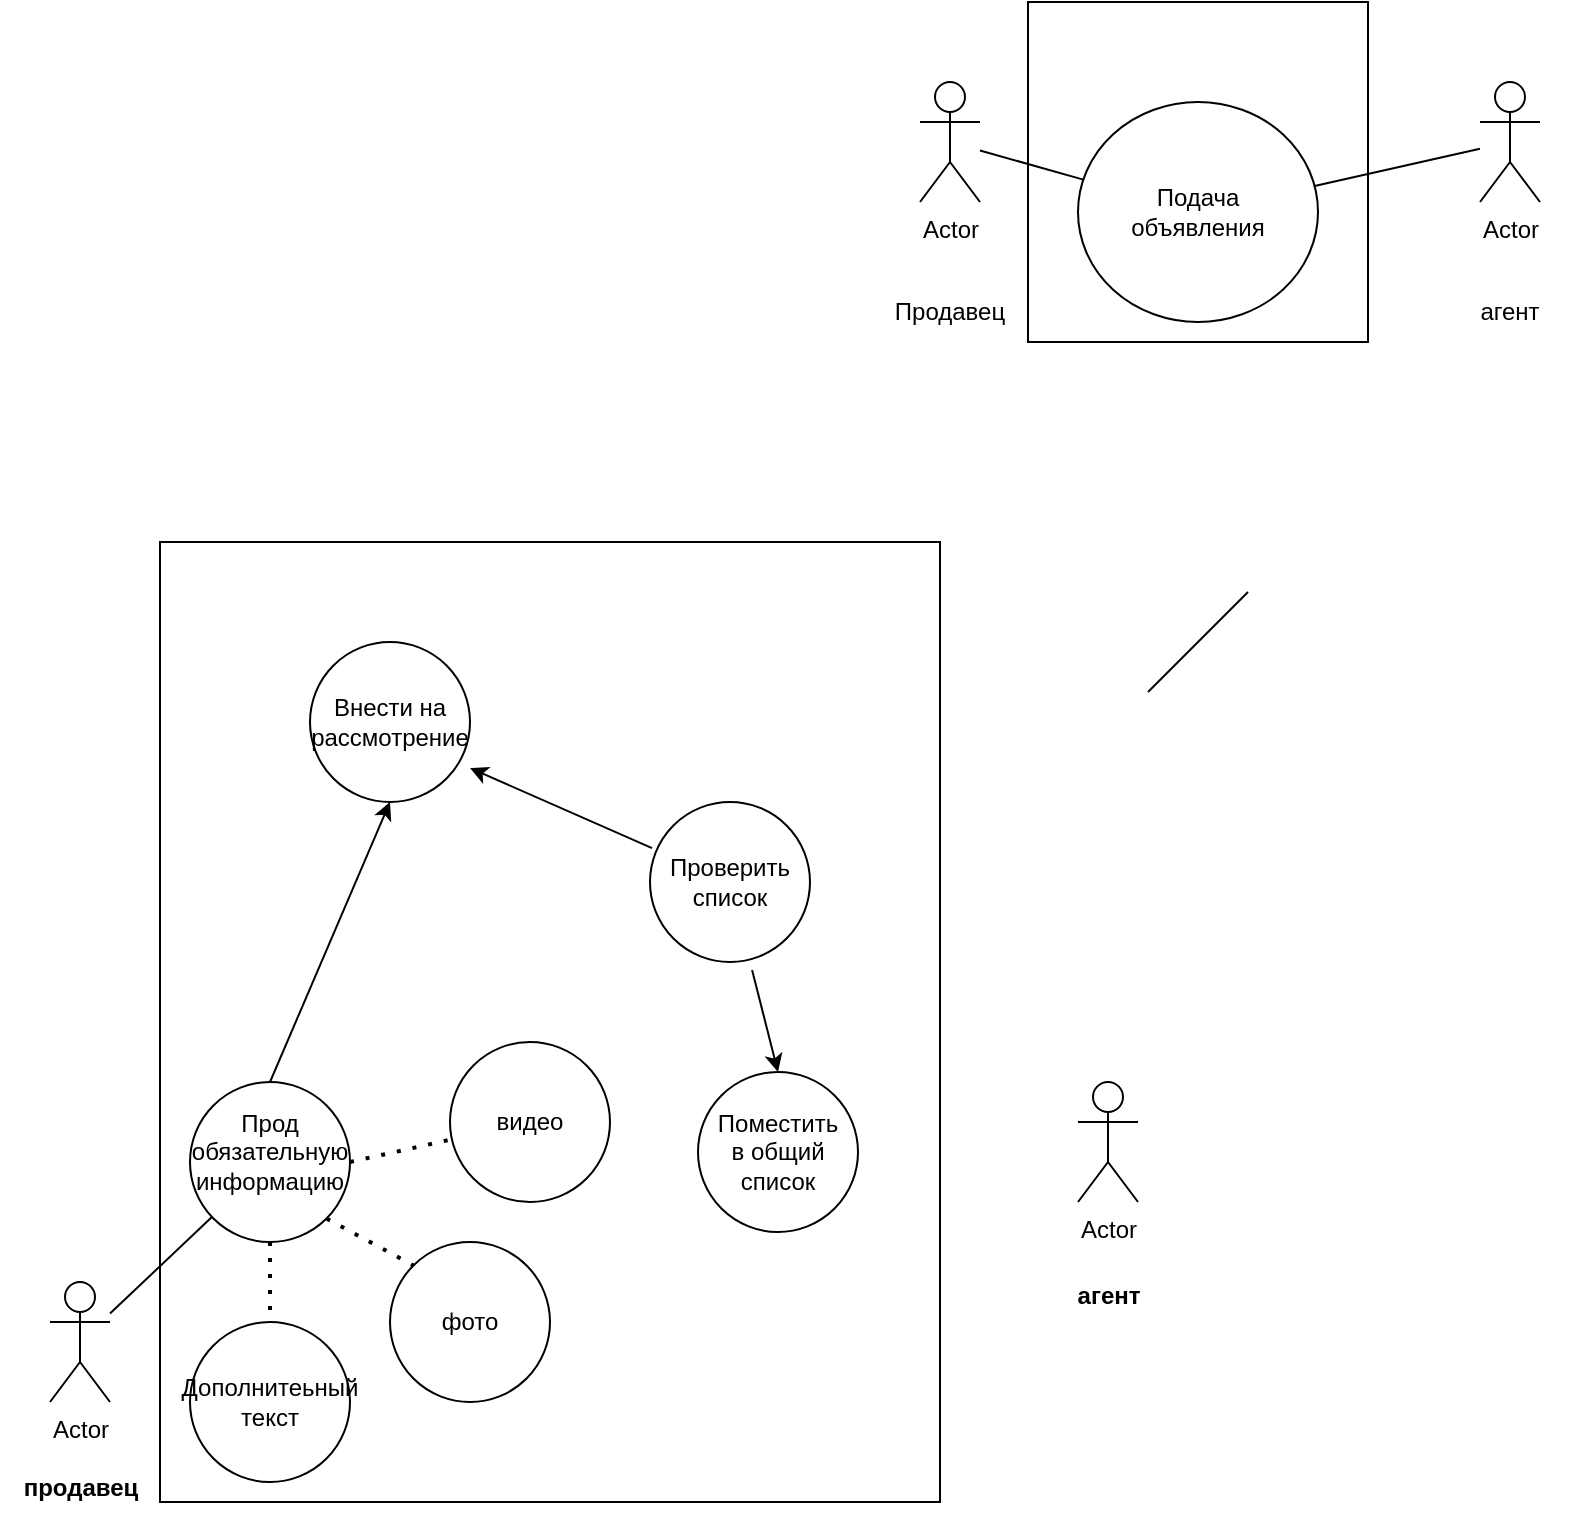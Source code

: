 <mxfile version="21.0.10" type="github">
  <diagram name="Страница 1" id="QJLPe6FTmYmP6zjZLV0D">
    <mxGraphModel dx="1386" dy="791" grid="1" gridSize="10" guides="1" tooltips="1" connect="1" arrows="1" fold="1" page="1" pageScale="1" pageWidth="827" pageHeight="1169" math="0" shadow="0">
      <root>
        <mxCell id="0" />
        <mxCell id="1" parent="0" />
        <mxCell id="mQkJK_xvVJyAC3WAWVlx-47" value="" style="rounded=0;whiteSpace=wrap;html=1;" vertex="1" parent="1">
          <mxGeometry x="105" y="280" width="390" height="480" as="geometry" />
        </mxCell>
        <mxCell id="mQkJK_xvVJyAC3WAWVlx-12" value="Actor" style="shape=umlActor;verticalLabelPosition=bottom;verticalAlign=top;html=1;outlineConnect=0;" vertex="1" parent="1">
          <mxGeometry x="485" y="50" width="30" height="60" as="geometry" />
        </mxCell>
        <mxCell id="mQkJK_xvVJyAC3WAWVlx-13" value="Продавец" style="text;html=1;strokeColor=none;fillColor=none;align=center;verticalAlign=middle;whiteSpace=wrap;rounded=0;" vertex="1" parent="1">
          <mxGeometry x="470" y="150" width="60" height="30" as="geometry" />
        </mxCell>
        <mxCell id="mQkJK_xvVJyAC3WAWVlx-14" value="" style="whiteSpace=wrap;html=1;aspect=fixed;" vertex="1" parent="1">
          <mxGeometry x="539" y="10" width="170" height="170" as="geometry" />
        </mxCell>
        <mxCell id="mQkJK_xvVJyAC3WAWVlx-15" value="Actor" style="shape=umlActor;verticalLabelPosition=bottom;verticalAlign=top;html=1;outlineConnect=0;" vertex="1" parent="1">
          <mxGeometry x="765" y="50" width="30" height="60" as="geometry" />
        </mxCell>
        <mxCell id="mQkJK_xvVJyAC3WAWVlx-16" value="агент" style="text;html=1;strokeColor=none;fillColor=none;align=center;verticalAlign=middle;whiteSpace=wrap;rounded=0;" vertex="1" parent="1">
          <mxGeometry x="750" y="150" width="60" height="30" as="geometry" />
        </mxCell>
        <mxCell id="mQkJK_xvVJyAC3WAWVlx-17" value="" style="endArrow=none;html=1;rounded=0;" edge="1" parent="1" source="mQkJK_xvVJyAC3WAWVlx-12" target="mQkJK_xvVJyAC3WAWVlx-19">
          <mxGeometry width="50" height="50" relative="1" as="geometry">
            <mxPoint x="635" y="150" as="sourcePoint" />
            <mxPoint x="685" y="100" as="targetPoint" />
          </mxGeometry>
        </mxCell>
        <mxCell id="mQkJK_xvVJyAC3WAWVlx-18" value="" style="endArrow=none;html=1;rounded=0;" edge="1" parent="1" source="mQkJK_xvVJyAC3WAWVlx-19" target="mQkJK_xvVJyAC3WAWVlx-15">
          <mxGeometry width="50" height="50" relative="1" as="geometry">
            <mxPoint x="675" y="130" as="sourcePoint" />
            <mxPoint x="685" y="100" as="targetPoint" />
          </mxGeometry>
        </mxCell>
        <mxCell id="mQkJK_xvVJyAC3WAWVlx-19" value="" style="ellipse;whiteSpace=wrap;html=1;" vertex="1" parent="1">
          <mxGeometry x="564" y="60" width="120" height="110" as="geometry" />
        </mxCell>
        <mxCell id="mQkJK_xvVJyAC3WAWVlx-20" value="Подача объявления" style="text;html=1;strokeColor=none;fillColor=none;align=center;verticalAlign=middle;whiteSpace=wrap;rounded=0;" vertex="1" parent="1">
          <mxGeometry x="594" y="100" width="60" height="30" as="geometry" />
        </mxCell>
        <mxCell id="mQkJK_xvVJyAC3WAWVlx-21" value="Actor" style="shape=umlActor;verticalLabelPosition=bottom;verticalAlign=top;html=1;outlineConnect=0;" vertex="1" parent="1">
          <mxGeometry x="564" y="550" width="30" height="60" as="geometry" />
        </mxCell>
        <mxCell id="mQkJK_xvVJyAC3WAWVlx-22" value="Actor" style="shape=umlActor;verticalLabelPosition=bottom;verticalAlign=top;html=1;outlineConnect=0;" vertex="1" parent="1">
          <mxGeometry x="50" y="650" width="30" height="60" as="geometry" />
        </mxCell>
        <mxCell id="mQkJK_xvVJyAC3WAWVlx-23" value="" style="ellipse;whiteSpace=wrap;html=1;aspect=fixed;" vertex="1" parent="1">
          <mxGeometry x="120" y="550" width="80" height="80" as="geometry" />
        </mxCell>
        <mxCell id="mQkJK_xvVJyAC3WAWVlx-24" value="" style="endArrow=none;html=1;rounded=0;" edge="1" parent="1">
          <mxGeometry width="50" height="50" relative="1" as="geometry">
            <mxPoint x="599" y="355" as="sourcePoint" />
            <mxPoint x="649" y="305" as="targetPoint" />
          </mxGeometry>
        </mxCell>
        <mxCell id="mQkJK_xvVJyAC3WAWVlx-25" value="" style="endArrow=none;html=1;rounded=0;" edge="1" parent="1" source="mQkJK_xvVJyAC3WAWVlx-22" target="mQkJK_xvVJyAC3WAWVlx-23">
          <mxGeometry width="50" height="50" relative="1" as="geometry">
            <mxPoint x="340" y="430" as="sourcePoint" />
            <mxPoint x="390" y="380" as="targetPoint" />
          </mxGeometry>
        </mxCell>
        <mxCell id="mQkJK_xvVJyAC3WAWVlx-26" value="Прод&lt;br&gt;обязательную информацию" style="text;html=1;strokeColor=none;fillColor=none;align=center;verticalAlign=middle;whiteSpace=wrap;rounded=0;" vertex="1" parent="1">
          <mxGeometry x="130" y="570" width="60" height="30" as="geometry" />
        </mxCell>
        <mxCell id="mQkJK_xvVJyAC3WAWVlx-27" value="" style="endArrow=none;dashed=1;html=1;dashPattern=1 3;strokeWidth=2;rounded=0;exitX=0.5;exitY=1;exitDx=0;exitDy=0;" edge="1" parent="1" source="mQkJK_xvVJyAC3WAWVlx-23">
          <mxGeometry width="50" height="50" relative="1" as="geometry">
            <mxPoint x="200" y="680" as="sourcePoint" />
            <mxPoint x="160" y="670" as="targetPoint" />
          </mxGeometry>
        </mxCell>
        <mxCell id="mQkJK_xvVJyAC3WAWVlx-28" value="" style="ellipse;whiteSpace=wrap;html=1;aspect=fixed;" vertex="1" parent="1">
          <mxGeometry x="120" y="670" width="80" height="80" as="geometry" />
        </mxCell>
        <mxCell id="mQkJK_xvVJyAC3WAWVlx-29" value="Дополнитеьный текст" style="text;html=1;strokeColor=none;fillColor=none;align=center;verticalAlign=middle;whiteSpace=wrap;rounded=0;" vertex="1" parent="1">
          <mxGeometry x="130" y="695" width="60" height="30" as="geometry" />
        </mxCell>
        <mxCell id="mQkJK_xvVJyAC3WAWVlx-30" value="" style="ellipse;whiteSpace=wrap;html=1;aspect=fixed;" vertex="1" parent="1">
          <mxGeometry x="220" y="630" width="80" height="80" as="geometry" />
        </mxCell>
        <mxCell id="mQkJK_xvVJyAC3WAWVlx-31" value="" style="ellipse;whiteSpace=wrap;html=1;aspect=fixed;" vertex="1" parent="1">
          <mxGeometry x="250" y="530" width="80" height="80" as="geometry" />
        </mxCell>
        <mxCell id="mQkJK_xvVJyAC3WAWVlx-32" value="" style="endArrow=none;dashed=1;html=1;dashPattern=1 3;strokeWidth=2;rounded=0;exitX=1;exitY=0.5;exitDx=0;exitDy=0;" edge="1" parent="1" source="mQkJK_xvVJyAC3WAWVlx-23" target="mQkJK_xvVJyAC3WAWVlx-31">
          <mxGeometry width="50" height="50" relative="1" as="geometry">
            <mxPoint x="190" y="630" as="sourcePoint" />
            <mxPoint x="240" y="580" as="targetPoint" />
          </mxGeometry>
        </mxCell>
        <mxCell id="mQkJK_xvVJyAC3WAWVlx-33" value="" style="endArrow=none;dashed=1;html=1;dashPattern=1 3;strokeWidth=2;rounded=0;exitX=1;exitY=1;exitDx=0;exitDy=0;entryX=0;entryY=0;entryDx=0;entryDy=0;" edge="1" parent="1" source="mQkJK_xvVJyAC3WAWVlx-23" target="mQkJK_xvVJyAC3WAWVlx-30">
          <mxGeometry width="50" height="50" relative="1" as="geometry">
            <mxPoint x="190" y="670" as="sourcePoint" />
            <mxPoint x="240" y="620" as="targetPoint" />
          </mxGeometry>
        </mxCell>
        <mxCell id="mQkJK_xvVJyAC3WAWVlx-34" value="фото" style="text;html=1;strokeColor=none;fillColor=none;align=center;verticalAlign=middle;whiteSpace=wrap;rounded=0;" vertex="1" parent="1">
          <mxGeometry x="230" y="655" width="60" height="30" as="geometry" />
        </mxCell>
        <mxCell id="mQkJK_xvVJyAC3WAWVlx-35" value="видео" style="text;html=1;strokeColor=none;fillColor=none;align=center;verticalAlign=middle;whiteSpace=wrap;rounded=0;" vertex="1" parent="1">
          <mxGeometry x="260" y="555" width="60" height="30" as="geometry" />
        </mxCell>
        <mxCell id="mQkJK_xvVJyAC3WAWVlx-36" value="" style="ellipse;whiteSpace=wrap;html=1;aspect=fixed;" vertex="1" parent="1">
          <mxGeometry x="180" y="330" width="80" height="80" as="geometry" />
        </mxCell>
        <mxCell id="mQkJK_xvVJyAC3WAWVlx-37" value="Внести на рассмотрение" style="text;html=1;strokeColor=none;fillColor=none;align=center;verticalAlign=middle;whiteSpace=wrap;rounded=0;" vertex="1" parent="1">
          <mxGeometry x="190" y="355" width="60" height="30" as="geometry" />
        </mxCell>
        <mxCell id="mQkJK_xvVJyAC3WAWVlx-38" value="" style="endArrow=classic;html=1;rounded=0;exitX=0.5;exitY=0;exitDx=0;exitDy=0;entryX=0.5;entryY=1;entryDx=0;entryDy=0;" edge="1" parent="1" source="mQkJK_xvVJyAC3WAWVlx-23" target="mQkJK_xvVJyAC3WAWVlx-36">
          <mxGeometry width="50" height="50" relative="1" as="geometry">
            <mxPoint x="340" y="400" as="sourcePoint" />
            <mxPoint x="390" y="350" as="targetPoint" />
          </mxGeometry>
        </mxCell>
        <mxCell id="mQkJK_xvVJyAC3WAWVlx-39" value="" style="ellipse;whiteSpace=wrap;html=1;aspect=fixed;" vertex="1" parent="1">
          <mxGeometry x="350" y="410" width="80" height="80" as="geometry" />
        </mxCell>
        <mxCell id="mQkJK_xvVJyAC3WAWVlx-40" value="Проверить список" style="text;html=1;strokeColor=none;fillColor=none;align=center;verticalAlign=middle;whiteSpace=wrap;rounded=0;" vertex="1" parent="1">
          <mxGeometry x="360" y="435" width="60" height="30" as="geometry" />
        </mxCell>
        <mxCell id="mQkJK_xvVJyAC3WAWVlx-41" value="" style="endArrow=classic;html=1;rounded=0;exitX=0.013;exitY=0.288;exitDx=0;exitDy=0;entryX=1;entryY=0.788;entryDx=0;entryDy=0;entryPerimeter=0;exitPerimeter=0;" edge="1" parent="1" source="mQkJK_xvVJyAC3WAWVlx-39" target="mQkJK_xvVJyAC3WAWVlx-36">
          <mxGeometry width="50" height="50" relative="1" as="geometry">
            <mxPoint x="340" y="390" as="sourcePoint" />
            <mxPoint x="390" y="340" as="targetPoint" />
          </mxGeometry>
        </mxCell>
        <mxCell id="mQkJK_xvVJyAC3WAWVlx-42" value="агент" style="text;align=center;fontStyle=1;verticalAlign=middle;spacingLeft=3;spacingRight=3;strokeColor=none;rotatable=0;points=[[0,0.5],[1,0.5]];portConstraint=eastwest;html=1;" vertex="1" parent="1">
          <mxGeometry x="539" y="644" width="80" height="26" as="geometry" />
        </mxCell>
        <mxCell id="mQkJK_xvVJyAC3WAWVlx-43" value="продавец" style="text;align=center;fontStyle=1;verticalAlign=middle;spacingLeft=3;spacingRight=3;strokeColor=none;rotatable=0;points=[[0,0.5],[1,0.5]];portConstraint=eastwest;html=1;" vertex="1" parent="1">
          <mxGeometry x="25" y="740" width="80" height="26" as="geometry" />
        </mxCell>
        <mxCell id="mQkJK_xvVJyAC3WAWVlx-44" value="" style="ellipse;whiteSpace=wrap;html=1;aspect=fixed;" vertex="1" parent="1">
          <mxGeometry x="374" y="545" width="80" height="80" as="geometry" />
        </mxCell>
        <mxCell id="mQkJK_xvVJyAC3WAWVlx-45" value="Поместить в общий список" style="text;html=1;strokeColor=none;fillColor=none;align=center;verticalAlign=middle;whiteSpace=wrap;rounded=0;" vertex="1" parent="1">
          <mxGeometry x="384" y="570" width="60" height="30" as="geometry" />
        </mxCell>
        <mxCell id="mQkJK_xvVJyAC3WAWVlx-46" value="" style="endArrow=classic;html=1;rounded=0;exitX=0.638;exitY=1.05;exitDx=0;exitDy=0;exitPerimeter=0;entryX=0.5;entryY=0;entryDx=0;entryDy=0;" edge="1" parent="1" source="mQkJK_xvVJyAC3WAWVlx-39" target="mQkJK_xvVJyAC3WAWVlx-44">
          <mxGeometry width="50" height="50" relative="1" as="geometry">
            <mxPoint x="410" y="540" as="sourcePoint" />
            <mxPoint x="460" y="490" as="targetPoint" />
          </mxGeometry>
        </mxCell>
      </root>
    </mxGraphModel>
  </diagram>
</mxfile>
